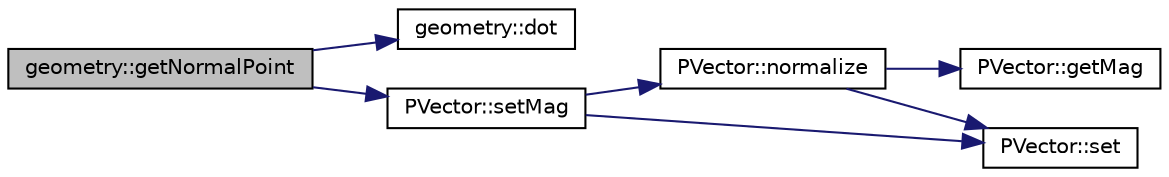 digraph "geometry::getNormalPoint"
{
 // LATEX_PDF_SIZE
  edge [fontname="Helvetica",fontsize="10",labelfontname="Helvetica",labelfontsize="10"];
  node [fontname="Helvetica",fontsize="10",shape=record];
  rankdir="LR";
  Node1 [label="geometry::getNormalPoint",height=0.2,width=0.4,color="black", fillcolor="grey75", style="filled", fontcolor="black",tooltip=" "];
  Node1 -> Node2 [color="midnightblue",fontsize="10",style="solid",fontname="Helvetica"];
  Node2 [label="geometry::dot",height=0.2,width=0.4,color="black", fillcolor="white", style="filled",URL="$namespacegeometry.html#a2710bf6fad3b638a4ee95abcd843d90f",tooltip=" "];
  Node1 -> Node3 [color="midnightblue",fontsize="10",style="solid",fontname="Helvetica"];
  Node3 [label="PVector::setMag",height=0.2,width=0.4,color="black", fillcolor="white", style="filled",URL="$class_p_vector.html#a10abf0646fe82df63c0c623588c5600b",tooltip=" "];
  Node3 -> Node4 [color="midnightblue",fontsize="10",style="solid",fontname="Helvetica"];
  Node4 [label="PVector::normalize",height=0.2,width=0.4,color="black", fillcolor="white", style="filled",URL="$class_p_vector.html#a6039ec3cba8898b7e102a7936572d401",tooltip=" "];
  Node4 -> Node5 [color="midnightblue",fontsize="10",style="solid",fontname="Helvetica"];
  Node5 [label="PVector::getMag",height=0.2,width=0.4,color="black", fillcolor="white", style="filled",URL="$class_p_vector.html#a1c82ee9e026844ca5ea97297d1e3ea3c",tooltip=" "];
  Node4 -> Node6 [color="midnightblue",fontsize="10",style="solid",fontname="Helvetica"];
  Node6 [label="PVector::set",height=0.2,width=0.4,color="black", fillcolor="white", style="filled",URL="$class_p_vector.html#a9cc31db5ab8d080b0f44e2229ba34a7c",tooltip=" "];
  Node3 -> Node6 [color="midnightblue",fontsize="10",style="solid",fontname="Helvetica"];
}
